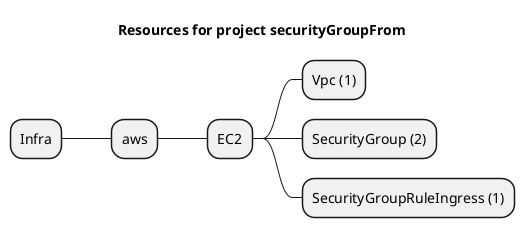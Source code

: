 @startmindmap
title Resources for project securityGroupFrom
skinparam monochrome true
+ Infra
++ aws
+++ EC2
++++ Vpc (1)
++++ SecurityGroup (2)
++++ SecurityGroupRuleIngress (1)
@endmindmap